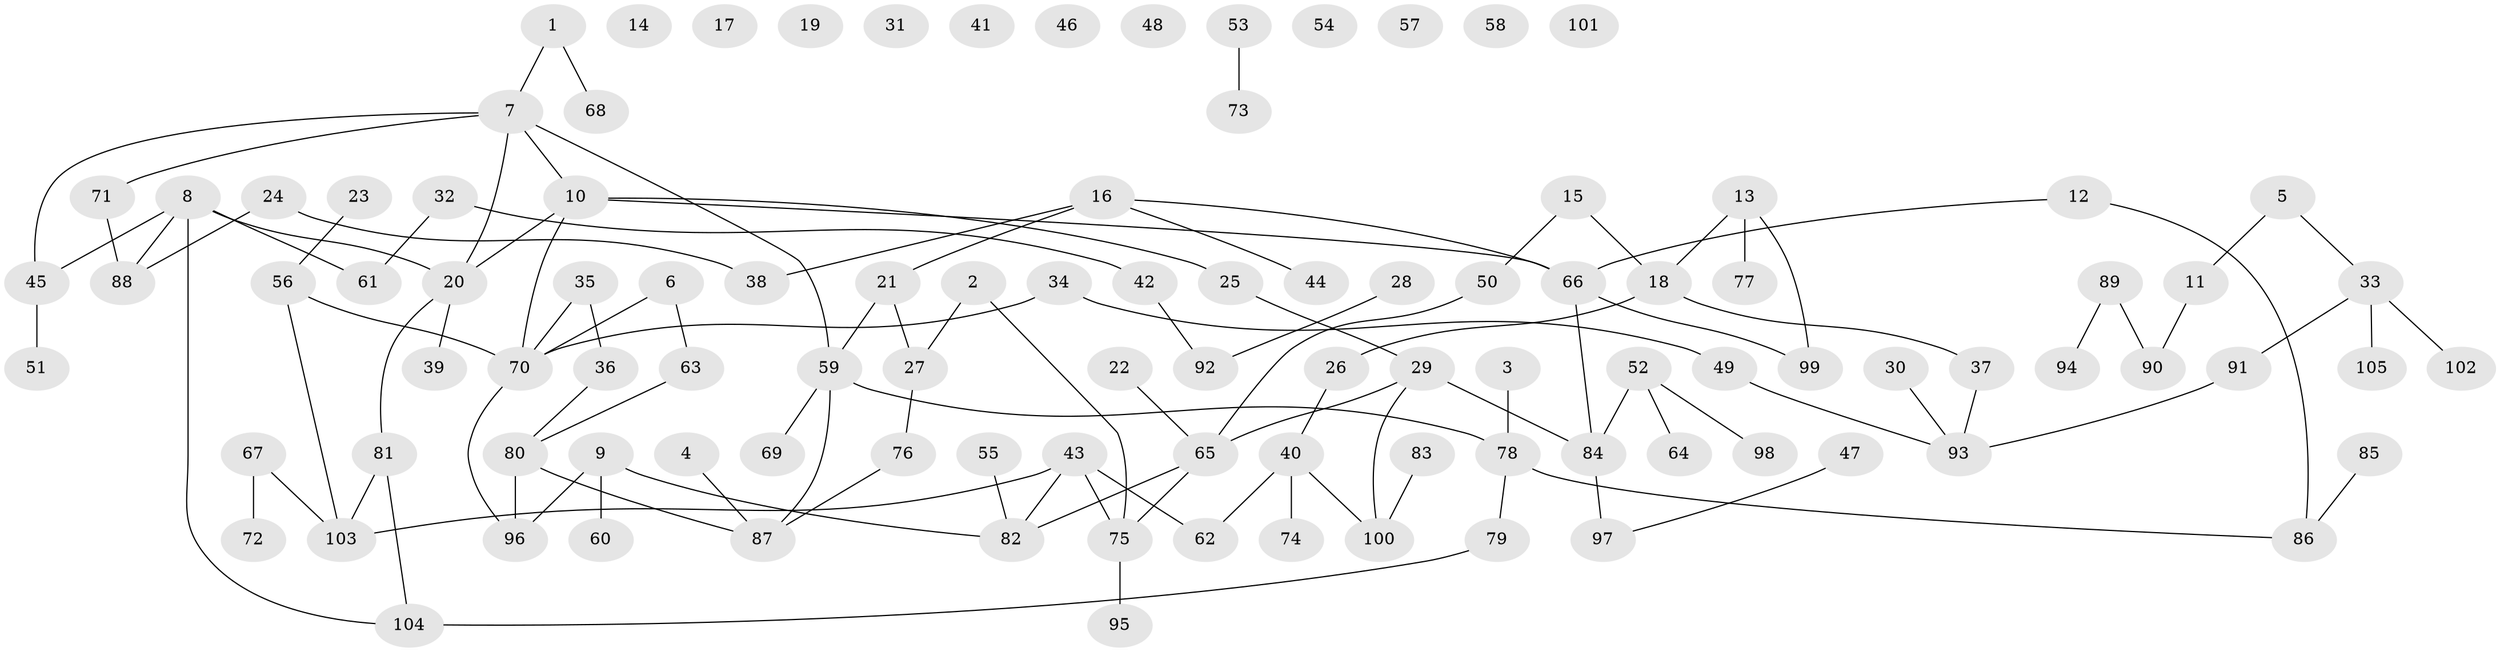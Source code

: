 // Generated by graph-tools (version 1.1) at 2025/33/03/09/25 02:33:53]
// undirected, 105 vertices, 114 edges
graph export_dot {
graph [start="1"]
  node [color=gray90,style=filled];
  1;
  2;
  3;
  4;
  5;
  6;
  7;
  8;
  9;
  10;
  11;
  12;
  13;
  14;
  15;
  16;
  17;
  18;
  19;
  20;
  21;
  22;
  23;
  24;
  25;
  26;
  27;
  28;
  29;
  30;
  31;
  32;
  33;
  34;
  35;
  36;
  37;
  38;
  39;
  40;
  41;
  42;
  43;
  44;
  45;
  46;
  47;
  48;
  49;
  50;
  51;
  52;
  53;
  54;
  55;
  56;
  57;
  58;
  59;
  60;
  61;
  62;
  63;
  64;
  65;
  66;
  67;
  68;
  69;
  70;
  71;
  72;
  73;
  74;
  75;
  76;
  77;
  78;
  79;
  80;
  81;
  82;
  83;
  84;
  85;
  86;
  87;
  88;
  89;
  90;
  91;
  92;
  93;
  94;
  95;
  96;
  97;
  98;
  99;
  100;
  101;
  102;
  103;
  104;
  105;
  1 -- 7;
  1 -- 68;
  2 -- 27;
  2 -- 75;
  3 -- 78;
  4 -- 87;
  5 -- 11;
  5 -- 33;
  6 -- 63;
  6 -- 70;
  7 -- 10;
  7 -- 20;
  7 -- 45;
  7 -- 59;
  7 -- 71;
  8 -- 20;
  8 -- 45;
  8 -- 61;
  8 -- 88;
  8 -- 104;
  9 -- 60;
  9 -- 82;
  9 -- 96;
  10 -- 20;
  10 -- 25;
  10 -- 66;
  10 -- 70;
  11 -- 90;
  12 -- 66;
  12 -- 86;
  13 -- 18;
  13 -- 77;
  13 -- 99;
  15 -- 18;
  15 -- 50;
  16 -- 21;
  16 -- 38;
  16 -- 44;
  16 -- 66;
  18 -- 26;
  18 -- 37;
  20 -- 39;
  20 -- 81;
  21 -- 27;
  21 -- 59;
  22 -- 65;
  23 -- 56;
  24 -- 38;
  24 -- 88;
  25 -- 29;
  26 -- 40;
  27 -- 76;
  28 -- 92;
  29 -- 65;
  29 -- 84;
  29 -- 100;
  30 -- 93;
  32 -- 42;
  32 -- 61;
  33 -- 91;
  33 -- 102;
  33 -- 105;
  34 -- 49;
  34 -- 70;
  35 -- 36;
  35 -- 70;
  36 -- 80;
  37 -- 93;
  40 -- 62;
  40 -- 74;
  40 -- 100;
  42 -- 92;
  43 -- 62;
  43 -- 75;
  43 -- 82;
  43 -- 103;
  45 -- 51;
  47 -- 97;
  49 -- 93;
  50 -- 65;
  52 -- 64;
  52 -- 84;
  52 -- 98;
  53 -- 73;
  55 -- 82;
  56 -- 70;
  56 -- 103;
  59 -- 69;
  59 -- 78;
  59 -- 87;
  63 -- 80;
  65 -- 75;
  65 -- 82;
  66 -- 84;
  66 -- 99;
  67 -- 72;
  67 -- 103;
  70 -- 96;
  71 -- 88;
  75 -- 95;
  76 -- 87;
  78 -- 79;
  78 -- 86;
  79 -- 104;
  80 -- 87;
  80 -- 96;
  81 -- 103;
  81 -- 104;
  83 -- 100;
  84 -- 97;
  85 -- 86;
  89 -- 90;
  89 -- 94;
  91 -- 93;
}
